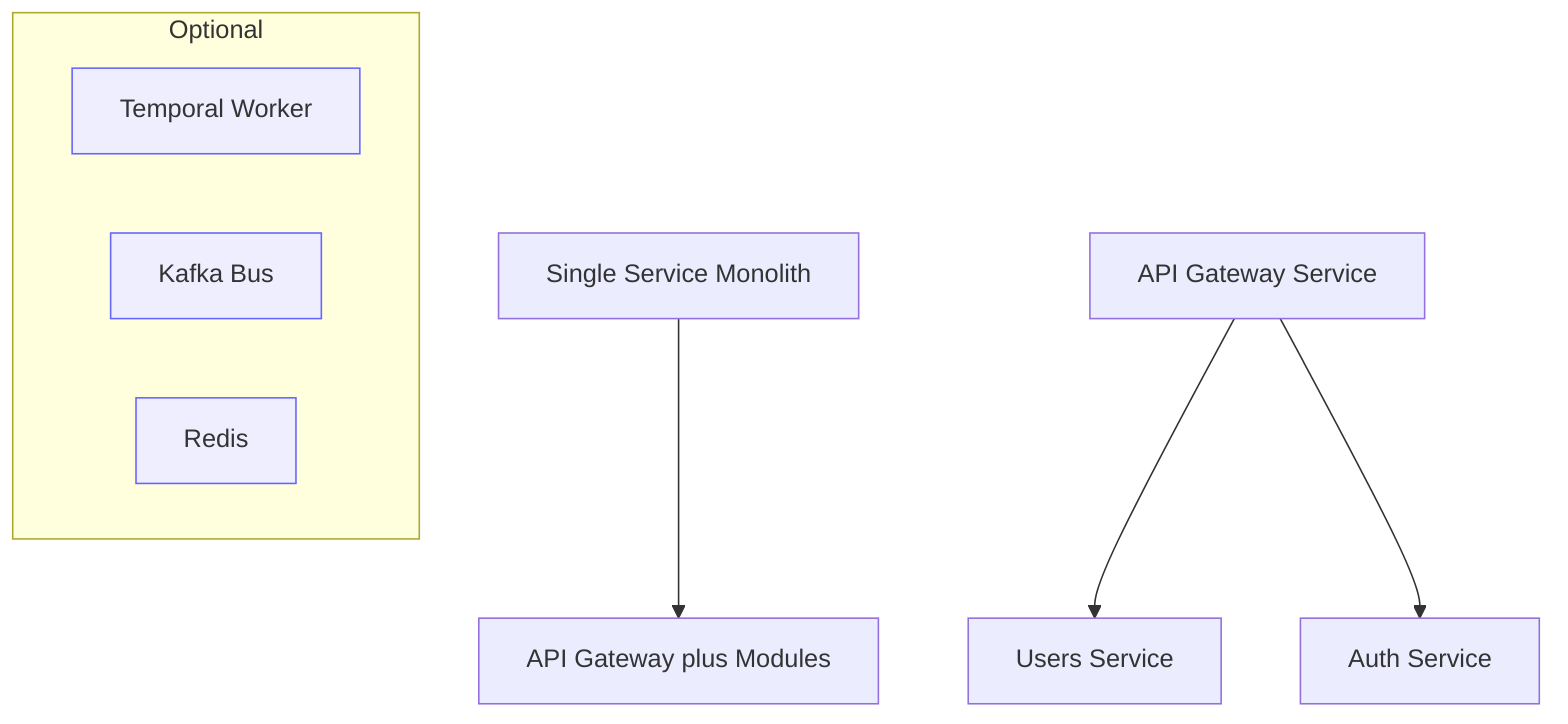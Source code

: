 flowchart TB
  Monolith[Single Service Monolith] --> API1[API Gateway plus Modules]

  Gateway[API Gateway Service] --> UsersSvc[Users Service]
  Gateway --> AuthSvc[Auth Service]

  subgraph Optional
    Temporal[Temporal Worker]
    Kafka[Kafka Bus]
    Redis[Redis]
  end

  classDef opt fill:#eef,stroke:#66f,stroke-width:1px
  class Temporal,Kafka,Redis opt
